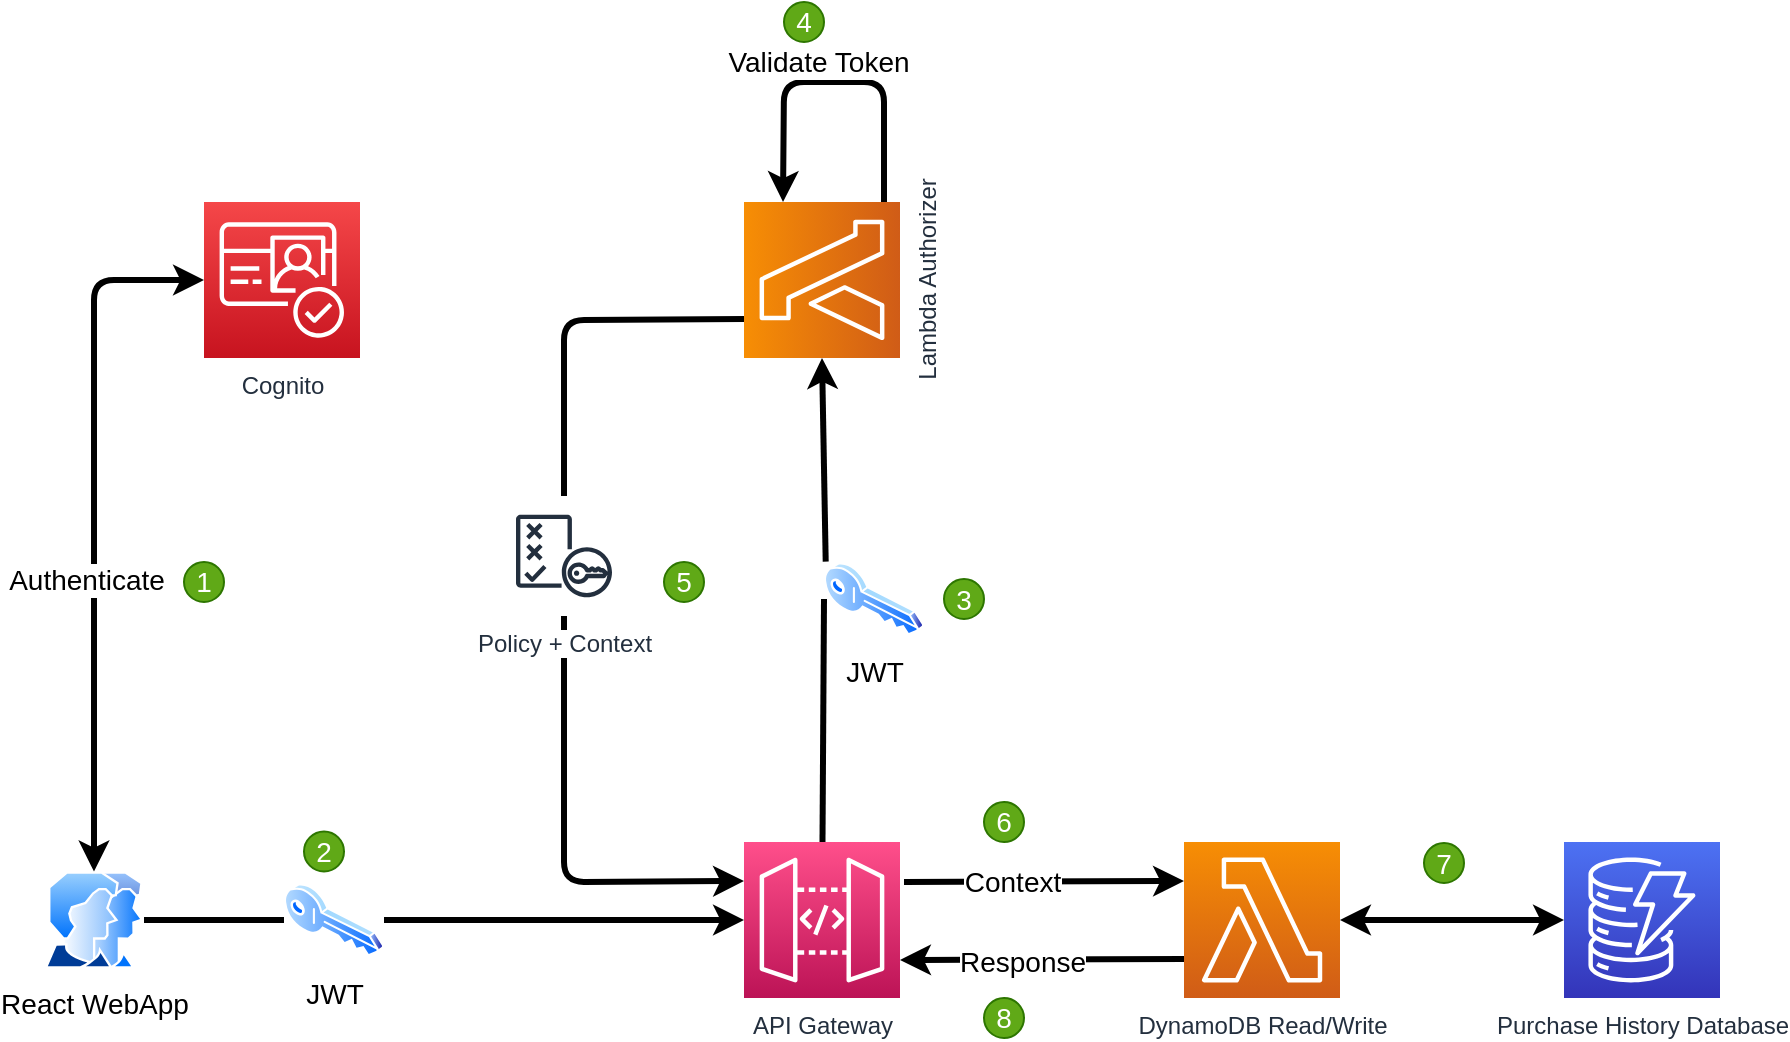 <mxfile>
    <diagram id="1VAyFFP0JtMyp60UE6oi" name="Page-1">
        <mxGraphModel dx="2126" dy="596" grid="0" gridSize="10" guides="1" tooltips="1" connect="1" arrows="1" fold="1" page="1" pageScale="1" pageWidth="827" pageHeight="1169" background="#ffffff" math="0" shadow="0">
            <root>
                <mxCell id="0"/>
                <mxCell id="1" parent="0"/>
                <mxCell id="110" style="edgeStyle=none;html=1;entryX=0;entryY=0.5;entryDx=0;entryDy=0;entryPerimeter=0;fontSize=14;fontColor=#000000;endArrow=classic;endFill=1;strokeWidth=3;startArrow=none;exitX=0.017;exitY=-0.005;exitDx=0;exitDy=0;exitPerimeter=0;strokeColor=#000000;" parent="1" source="122" target="98" edge="1">
                    <mxGeometry relative="1" as="geometry"/>
                </mxCell>
                <mxCell id="124" style="edgeStyle=none;html=1;fontSize=14;fontColor=#FFFFFF;endArrow=classic;endFill=1;strokeWidth=3;startArrow=none;startFill=0;strokeColor=#000000;entryX=0;entryY=0.25;entryDx=0;entryDy=0;entryPerimeter=0;" parent="1" target="97" edge="1">
                    <mxGeometry relative="1" as="geometry">
                        <mxPoint x="340" y="990" as="sourcePoint"/>
                    </mxGeometry>
                </mxCell>
                <mxCell id="92" value="&lt;span style=&quot;background-color: rgb(255 , 255 , 255)&quot;&gt;API Gateway&lt;/span&gt;" style="sketch=0;points=[[0,0,0],[0.25,0,0],[0.5,0,0],[0.75,0,0],[1,0,0],[0,1,0],[0.25,1,0],[0.5,1,0],[0.75,1,0],[1,1,0],[0,0.25,0],[0,0.5,0],[0,0.75,0],[1,0.25,0],[1,0.5,0],[1,0.75,0]];outlineConnect=0;fontColor=#232F3E;gradientColor=#FF4F8B;gradientDirection=north;fillColor=#BC1356;strokeColor=#ffffff;dashed=0;verticalLabelPosition=bottom;verticalAlign=top;align=center;html=1;fontSize=12;fontStyle=0;aspect=fixed;shape=mxgraph.aws4.resourceIcon;resIcon=mxgraph.aws4.api_gateway;labelBackgroundColor=none;" parent="1" vertex="1">
                    <mxGeometry x="260" y="970" width="78" height="78" as="geometry"/>
                </mxCell>
                <mxCell id="94" value="Purchase History Database" style="sketch=0;points=[[0,0,0],[0.25,0,0],[0.5,0,0],[0.75,0,0],[1,0,0],[0,1,0],[0.25,1,0],[0.5,1,0],[0.75,1,0],[1,1,0],[0,0.25,0],[0,0.5,0],[0,0.75,0],[1,0.25,0],[1,0.5,0],[1,0.75,0]];outlineConnect=0;fontColor=#232F3E;gradientColor=#4D72F3;gradientDirection=north;fillColor=#3334B9;strokeColor=#ffffff;dashed=0;verticalLabelPosition=bottom;verticalAlign=top;align=center;html=1;fontSize=12;fontStyle=0;aspect=fixed;shape=mxgraph.aws4.resourceIcon;resIcon=mxgraph.aws4.dynamodb;labelBackgroundColor=#FFFFFF;" parent="1" vertex="1">
                    <mxGeometry x="670" y="970" width="78" height="78" as="geometry"/>
                </mxCell>
                <mxCell id="125" style="edgeStyle=none;html=1;entryX=0;entryY=0.5;entryDx=0;entryDy=0;entryPerimeter=0;fontSize=14;fontColor=#FFFFFF;endArrow=classic;endFill=1;strokeWidth=3;startArrow=classic;startFill=1;strokeColor=#000000;" parent="1" source="97" target="94" edge="1">
                    <mxGeometry relative="1" as="geometry"/>
                </mxCell>
                <mxCell id="97" value="DynamoDB Read/Write" style="sketch=0;points=[[0,0,0],[0.25,0,0],[0.5,0,0],[0.75,0,0],[1,0,0],[0,1,0],[0.25,1,0],[0.5,1,0],[0.75,1,0],[1,1,0],[0,0.25,0],[0,0.5,0],[0,0.75,0],[1,0.25,0],[1,0.5,0],[1,0.75,0]];outlineConnect=0;fontColor=#232F3E;gradientColor=#F78E04;gradientDirection=north;fillColor=#D05C17;strokeColor=#ffffff;dashed=0;verticalLabelPosition=bottom;verticalAlign=top;align=center;html=1;fontSize=12;fontStyle=0;aspect=fixed;shape=mxgraph.aws4.resourceIcon;resIcon=mxgraph.aws4.lambda;labelBackgroundColor=#FFFFFF;" parent="1" vertex="1">
                    <mxGeometry x="480" y="970" width="78" height="78" as="geometry"/>
                </mxCell>
                <mxCell id="111" style="edgeStyle=none;html=1;fontSize=14;fontColor=#000000;endArrow=classic;endFill=1;strokeWidth=3;entryX=1;entryY=0.25;entryDx=0;entryDy=0;entryPerimeter=0;strokeColor=#000000;" parent="1" target="98" edge="1">
                    <mxGeometry relative="1" as="geometry">
                        <mxPoint x="220" y="700" as="targetPoint"/>
                        <mxPoint x="330" y="650" as="sourcePoint"/>
                        <Array as="points">
                            <mxPoint x="330" y="590"/>
                            <mxPoint x="310" y="590"/>
                            <mxPoint x="280" y="590"/>
                        </Array>
                    </mxGeometry>
                </mxCell>
                <mxCell id="113" value="&lt;span style=&quot;background-color: rgb(255 , 255 , 255)&quot;&gt;&lt;font color=&quot;#000000&quot;&gt;Validate Token&lt;/font&gt;&lt;/span&gt;" style="edgeLabel;html=1;align=center;verticalAlign=middle;resizable=0;points=[];fontSize=14;fontColor=#FFFFFF;" parent="111" vertex="1" connectable="0">
                    <mxGeometry x="-0.146" y="-1" relative="1" as="geometry">
                        <mxPoint x="-21" y="-9" as="offset"/>
                    </mxGeometry>
                </mxCell>
                <mxCell id="116" style="edgeStyle=none;html=1;entryX=0;entryY=0.25;entryDx=0;entryDy=0;entryPerimeter=0;fontSize=14;fontColor=#FFFFFF;endArrow=classic;endFill=1;strokeWidth=3;strokeColor=#000000;exitX=0.25;exitY=0;exitDx=0;exitDy=0;exitPerimeter=0;" parent="1" source="98" target="92" edge="1">
                    <mxGeometry relative="1" as="geometry">
                        <Array as="points">
                            <mxPoint x="170" y="709"/>
                            <mxPoint x="170" y="990"/>
                        </Array>
                    </mxGeometry>
                </mxCell>
                <mxCell id="98" value="Lambda Authorizer" style="sketch=0;points=[[0,0,0],[0.25,0,0],[0.5,0,0],[0.75,0,0],[1,0,0],[0,1,0],[0.25,1,0],[0.5,1,0],[0.75,1,0],[1,1,0],[0,0.25,0],[0,0.5,0],[0,0.75,0],[1,0.25,0],[1,0.5,0],[1,0.75,0]];outlineConnect=0;fontColor=#232F3E;gradientColor=#F78E04;gradientDirection=north;fillColor=#D05C17;strokeColor=#ffffff;dashed=0;verticalLabelPosition=bottom;verticalAlign=top;align=center;html=1;fontSize=12;fontStyle=0;aspect=fixed;shape=mxgraph.aws4.resourceIcon;resIcon=mxgraph.aws4.lambda;labelBackgroundColor=#FFFFFF;rotation=-90;" parent="1" vertex="1">
                    <mxGeometry x="260" y="650" width="78" height="78" as="geometry"/>
                </mxCell>
                <mxCell id="106" style="edgeStyle=none;html=1;entryX=0;entryY=0.5;entryDx=0;entryDy=0;entryPerimeter=0;fontSize=14;fontColor=#000000;endArrow=classic;endFill=1;strokeWidth=3;startArrow=none;strokeColor=#000000;" parent="1" source="107" target="92" edge="1">
                    <mxGeometry relative="1" as="geometry"/>
                </mxCell>
                <mxCell id="100" value="React WebApp" style="aspect=fixed;perimeter=ellipsePerimeter;html=1;align=center;shadow=0;dashed=0;spacingTop=3;image;image=img/lib/active_directory/user_accounts.svg;labelBackgroundColor=#FFFFFF;fontSize=14;fontColor=#000000;strokeWidth=1;" parent="1" vertex="1">
                    <mxGeometry x="-90" y="984.75" width="50" height="48.5" as="geometry"/>
                </mxCell>
                <mxCell id="105" style="edgeStyle=none;html=1;entryX=0;entryY=0.5;entryDx=0;entryDy=0;entryPerimeter=0;fontSize=14;fontColor=#000000;strokeWidth=3;strokeColor=#000000;exitX=0.5;exitY=0;exitDx=0;exitDy=0;startArrow=classic;startFill=1;" parent="1" source="100" target="136" edge="1">
                    <mxGeometry relative="1" as="geometry">
                        <mxPoint x="-65" y="980" as="sourcePoint"/>
                        <mxPoint x="-20" y="689" as="targetPoint"/>
                        <Array as="points">
                            <mxPoint x="-65" y="689"/>
                        </Array>
                    </mxGeometry>
                </mxCell>
                <mxCell id="137" value="Authenticate" style="edgeLabel;html=1;align=center;verticalAlign=middle;resizable=0;points=[];fontSize=14;fontColor=#000000;labelBackgroundColor=#FFFFFF;" parent="105" vertex="1" connectable="0">
                    <mxGeometry x="-0.168" y="4" relative="1" as="geometry">
                        <mxPoint as="offset"/>
                    </mxGeometry>
                </mxCell>
                <mxCell id="107" value="JWT" style="aspect=fixed;perimeter=ellipsePerimeter;html=1;align=center;shadow=0;dashed=0;spacingTop=3;image;image=img/lib/active_directory/key.svg;labelBackgroundColor=#FFFFFF;fontSize=14;fontColor=#000000;strokeWidth=1;" parent="1" vertex="1">
                    <mxGeometry x="30" y="990.5" width="50" height="37" as="geometry"/>
                </mxCell>
                <mxCell id="108" value="" style="edgeStyle=none;html=1;entryX=0;entryY=0.5;entryDx=0;entryDy=0;entryPerimeter=0;fontSize=14;fontColor=#000000;endArrow=none;endFill=1;strokeWidth=3;strokeColor=#000000;" parent="1" source="100" target="107" edge="1">
                    <mxGeometry relative="1" as="geometry">
                        <mxPoint x="-40.002" y="1009.275" as="sourcePoint"/>
                        <mxPoint x="150" y="1009.0" as="targetPoint"/>
                    </mxGeometry>
                </mxCell>
                <mxCell id="122" value="JWT" style="aspect=fixed;perimeter=ellipsePerimeter;html=1;align=center;shadow=0;dashed=0;spacingTop=3;image;image=img/lib/active_directory/key.svg;labelBackgroundColor=#FFFFFF;fontSize=14;fontColor=#000000;strokeWidth=1;" parent="1" vertex="1">
                    <mxGeometry x="300" y="830" width="50" height="37" as="geometry"/>
                </mxCell>
                <mxCell id="123" value="" style="edgeStyle=none;html=1;entryX=0;entryY=0.5;entryDx=0;entryDy=0;entryPerimeter=0;fontSize=14;fontColor=#000000;endArrow=none;endFill=1;strokeWidth=3;strokeColor=#000000;" parent="1" source="92" target="122" edge="1">
                    <mxGeometry relative="1" as="geometry">
                        <mxPoint x="299" y="970" as="sourcePoint"/>
                        <mxPoint x="299" y="728" as="targetPoint"/>
                    </mxGeometry>
                </mxCell>
                <mxCell id="126" value="Policy + Context" style="sketch=0;outlineConnect=0;fontColor=#232F3E;gradientColor=none;strokeColor=#232F3E;fillColor=#ffffff;dashed=0;verticalLabelPosition=bottom;verticalAlign=top;align=center;html=1;fontSize=12;fontStyle=0;aspect=fixed;shape=mxgraph.aws4.resourceIcon;resIcon=mxgraph.aws4.policy;labelBackgroundColor=#FFFFFF;" parent="1" vertex="1">
                    <mxGeometry x="140" y="797" width="60" height="60" as="geometry"/>
                </mxCell>
                <mxCell id="135" value="&lt;font color=&quot;#ffffff&quot;&gt;1&lt;/font&gt;" style="ellipse;whiteSpace=wrap;html=1;aspect=fixed;labelBackgroundColor=none;fontSize=14;fontColor=#ffffff;strokeWidth=1;gradientDirection=east;fillColor=#60a917;strokeColor=#2D7600;" parent="1" vertex="1">
                    <mxGeometry x="-20" y="830" width="20" height="20" as="geometry"/>
                </mxCell>
                <mxCell id="136" value="Cognito" style="sketch=0;points=[[0,0,0],[0.25,0,0],[0.5,0,0],[0.75,0,0],[1,0,0],[0,1,0],[0.25,1,0],[0.5,1,0],[0.75,1,0],[1,1,0],[0,0.25,0],[0,0.5,0],[0,0.75,0],[1,0.25,0],[1,0.5,0],[1,0.75,0]];outlineConnect=0;fontColor=#232F3E;gradientColor=#F54749;gradientDirection=north;fillColor=#C7131F;strokeColor=#ffffff;dashed=0;verticalLabelPosition=bottom;verticalAlign=top;align=center;html=1;fontSize=12;fontStyle=0;aspect=fixed;shape=mxgraph.aws4.resourceIcon;resIcon=mxgraph.aws4.cognito;labelBackgroundColor=none;" parent="1" vertex="1">
                    <mxGeometry x="-10" y="650" width="78" height="78" as="geometry"/>
                </mxCell>
                <mxCell id="138" value="&lt;font color=&quot;#ffffff&quot;&gt;2&lt;/font&gt;" style="ellipse;whiteSpace=wrap;html=1;aspect=fixed;labelBackgroundColor=none;fontSize=14;fontColor=#ffffff;strokeWidth=1;gradientDirection=east;fillColor=#60a917;strokeColor=#2D7600;" parent="1" vertex="1">
                    <mxGeometry x="40" y="964.75" width="20" height="20" as="geometry"/>
                </mxCell>
                <mxCell id="139" value="&lt;font color=&quot;#ffffff&quot;&gt;3&lt;/font&gt;" style="ellipse;whiteSpace=wrap;html=1;aspect=fixed;labelBackgroundColor=none;fontSize=14;fontColor=#ffffff;strokeWidth=1;gradientDirection=east;fillColor=#60a917;strokeColor=#2D7600;" parent="1" vertex="1">
                    <mxGeometry x="360" y="838.5" width="20" height="20" as="geometry"/>
                </mxCell>
                <mxCell id="140" value="&lt;font color=&quot;#ffffff&quot;&gt;4&lt;/font&gt;" style="ellipse;whiteSpace=wrap;html=1;aspect=fixed;labelBackgroundColor=none;fontSize=14;fontColor=#ffffff;strokeWidth=1;gradientDirection=east;fillColor=#60a917;strokeColor=#2D7600;" parent="1" vertex="1">
                    <mxGeometry x="280" y="550" width="20" height="20" as="geometry"/>
                </mxCell>
                <mxCell id="141" value="&lt;font color=&quot;#ffffff&quot;&gt;5&lt;/font&gt;" style="ellipse;whiteSpace=wrap;html=1;aspect=fixed;labelBackgroundColor=none;fontSize=14;fontColor=#ffffff;strokeWidth=1;gradientDirection=east;fillColor=#60a917;strokeColor=#2D7600;" parent="1" vertex="1">
                    <mxGeometry x="220" y="830" width="20" height="20" as="geometry"/>
                </mxCell>
                <mxCell id="143" style="edgeStyle=none;html=1;fontSize=14;fontColor=#FFFFFF;endArrow=none;endFill=0;strokeWidth=3;startArrow=classic;startFill=1;strokeColor=#000000;entryX=0;entryY=0.75;entryDx=0;entryDy=0;entryPerimeter=0;" parent="1" target="97" edge="1">
                    <mxGeometry relative="1" as="geometry">
                        <mxPoint x="338" y="1029" as="sourcePoint"/>
                        <mxPoint x="450" y="1027.5" as="targetPoint"/>
                    </mxGeometry>
                </mxCell>
                <mxCell id="144" value="&lt;span style=&quot;background-color: rgb(255 , 255 , 255)&quot;&gt;Context&lt;/span&gt;" style="edgeLabel;html=1;align=center;verticalAlign=middle;resizable=0;points=[];fontSize=14;fontColor=#000000;" parent="143" vertex="1" connectable="0">
                    <mxGeometry x="-0.071" y="5" relative="1" as="geometry">
                        <mxPoint x="-10" y="-34" as="offset"/>
                    </mxGeometry>
                </mxCell>
                <mxCell id="145" value="Response" style="edgeLabel;html=1;align=center;verticalAlign=middle;resizable=0;points=[];fontSize=14;fontColor=#000000;labelBackgroundColor=#FFFFFF;" parent="143" vertex="1" connectable="0">
                    <mxGeometry x="-0.146" relative="1" as="geometry">
                        <mxPoint y="1" as="offset"/>
                    </mxGeometry>
                </mxCell>
                <mxCell id="146" value="&lt;font color=&quot;#ffffff&quot;&gt;6&lt;/font&gt;" style="ellipse;whiteSpace=wrap;html=1;aspect=fixed;labelBackgroundColor=none;fontSize=14;fontColor=#ffffff;strokeWidth=1;gradientDirection=east;fillColor=#60a917;strokeColor=#2D7600;" parent="1" vertex="1">
                    <mxGeometry x="380" y="950" width="20" height="20" as="geometry"/>
                </mxCell>
                <mxCell id="147" value="7" style="ellipse;whiteSpace=wrap;html=1;aspect=fixed;labelBackgroundColor=none;fontSize=14;fontColor=#ffffff;strokeWidth=1;gradientDirection=east;fillColor=#60a917;strokeColor=#2D7600;" parent="1" vertex="1">
                    <mxGeometry x="600" y="970.5" width="20" height="20" as="geometry"/>
                </mxCell>
                <mxCell id="148" value="8" style="ellipse;whiteSpace=wrap;html=1;aspect=fixed;labelBackgroundColor=none;fontSize=14;fontColor=#ffffff;strokeWidth=1;gradientDirection=east;fillColor=#60a917;strokeColor=#2D7600;" parent="1" vertex="1">
                    <mxGeometry x="380" y="1048" width="20" height="20" as="geometry"/>
                </mxCell>
            </root>
        </mxGraphModel>
    </diagram>
</mxfile>